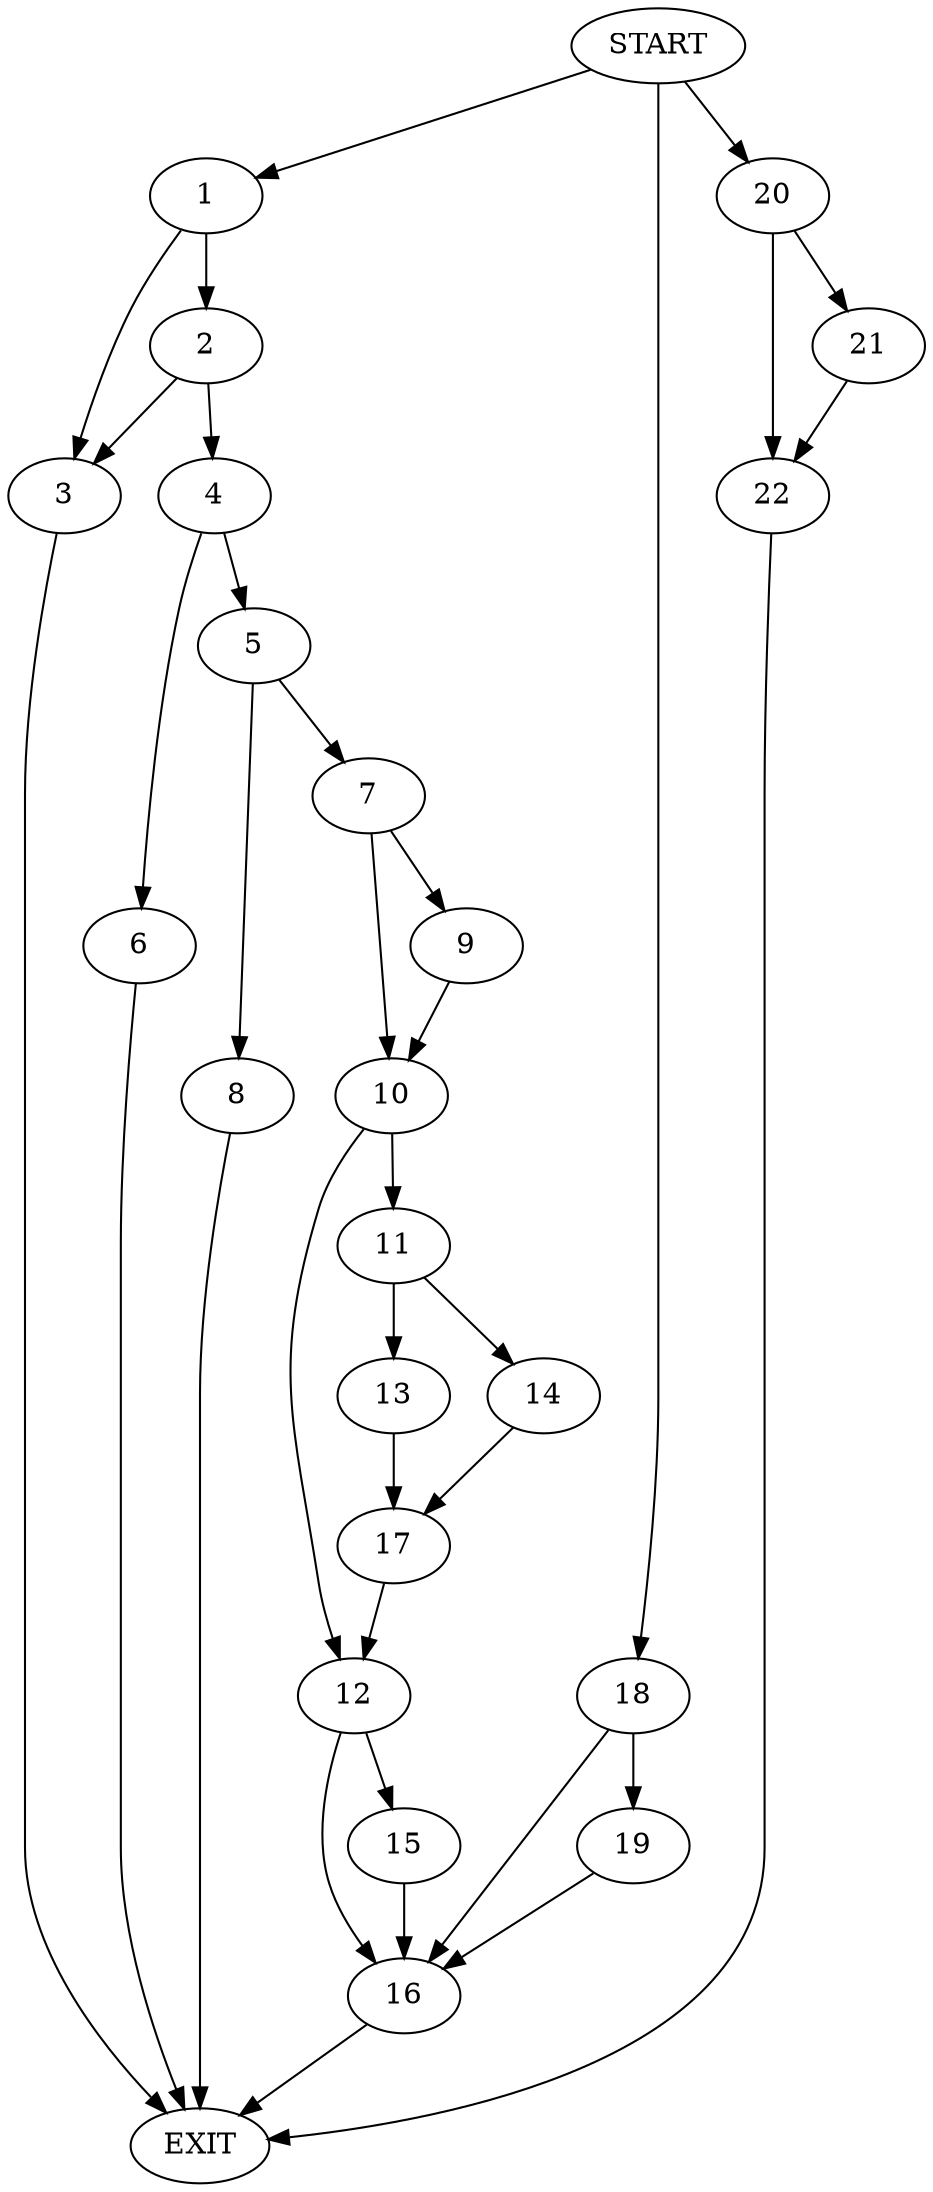 digraph {
0 [label="START"]
23 [label="EXIT"]
0 -> 1
1 -> 2
1 -> 3
2 -> 4
2 -> 3
3 -> 23
4 -> 5
4 -> 6
6 -> 23
5 -> 7
5 -> 8
8 -> 23
7 -> 9
7 -> 10
9 -> 10
10 -> 11
10 -> 12
11 -> 13
11 -> 14
12 -> 15
12 -> 16
13 -> 17
14 -> 17
17 -> 12
15 -> 16
16 -> 23
0 -> 18
18 -> 19
18 -> 16
19 -> 16
0 -> 20
20 -> 21
20 -> 22
21 -> 22
22 -> 23
}

